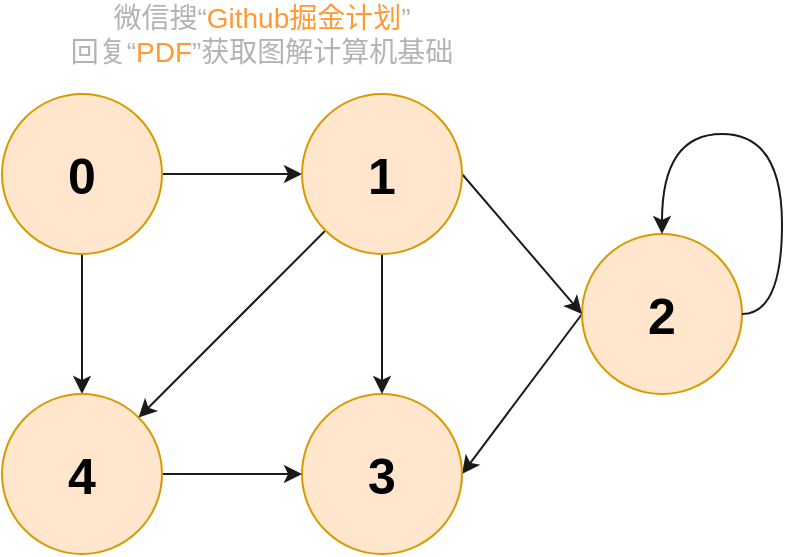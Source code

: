 <mxfile version="13.4.5" type="device"><diagram id="5t9a7hb9L9JXNoTOYt3Y" name="Page-1"><mxGraphModel dx="1106" dy="900" grid="1" gridSize="10" guides="1" tooltips="1" connect="1" arrows="1" fold="1" page="1" pageScale="1" pageWidth="827" pageHeight="1169" math="0" shadow="0"><root><mxCell id="0"/><mxCell id="1" parent="0"/><mxCell id="9NXxq8jAqou3ce4DFtNf-1" style="edgeStyle=orthogonalEdgeStyle;rounded=0;orthogonalLoop=1;jettySize=auto;html=1;exitX=1;exitY=0.5;exitDx=0;exitDy=0;entryX=0;entryY=0.5;entryDx=0;entryDy=0;fontSize=20;fillColor=#ffe6cc;strokeColor=#1A1A1A;" parent="1" source="9NXxq8jAqou3ce4DFtNf-3" target="9NXxq8jAqou3ce4DFtNf-12" edge="1"><mxGeometry relative="1" as="geometry"/></mxCell><mxCell id="9NXxq8jAqou3ce4DFtNf-2" style="edgeStyle=orthogonalEdgeStyle;rounded=0;orthogonalLoop=1;jettySize=auto;html=1;exitX=0.5;exitY=1;exitDx=0;exitDy=0;fontSize=20;fillColor=#ffe6cc;strokeColor=#1A1A1A;" parent="1" source="9NXxq8jAqou3ce4DFtNf-3" target="9NXxq8jAqou3ce4DFtNf-8" edge="1"><mxGeometry relative="1" as="geometry"/></mxCell><mxCell id="9NXxq8jAqou3ce4DFtNf-3" value="&lt;b style=&quot;font-size: 25px&quot;&gt;0&lt;/b&gt;" style="ellipse;whiteSpace=wrap;html=1;aspect=fixed;fillColor=#ffe6cc;strokeColor=#d79b00;" parent="1" vertex="1"><mxGeometry x="260" y="480" width="80" height="80" as="geometry"/></mxCell><mxCell id="9NXxq8jAqou3ce4DFtNf-4" style="edgeStyle=none;rounded=0;orthogonalLoop=1;jettySize=auto;html=1;exitX=0;exitY=0.5;exitDx=0;exitDy=0;entryX=1;entryY=0.5;entryDx=0;entryDy=0;fontSize=20;fillColor=#ffe6cc;strokeColor=#1A1A1A;" parent="1" source="9NXxq8jAqou3ce4DFtNf-5" target="9NXxq8jAqou3ce4DFtNf-6" edge="1"><mxGeometry relative="1" as="geometry"/></mxCell><mxCell id="9NXxq8jAqou3ce4DFtNf-5" value="&lt;b style=&quot;font-size: 25px&quot;&gt;2&lt;/b&gt;" style="ellipse;whiteSpace=wrap;html=1;aspect=fixed;fillColor=#ffe6cc;strokeColor=#d79b00;" parent="1" vertex="1"><mxGeometry x="550" y="550" width="80" height="80" as="geometry"/></mxCell><mxCell id="9NXxq8jAqou3ce4DFtNf-6" value="&lt;b style=&quot;font-size: 25px&quot;&gt;3&lt;/b&gt;" style="ellipse;whiteSpace=wrap;html=1;aspect=fixed;fillColor=#ffe6cc;strokeColor=#d79b00;" parent="1" vertex="1"><mxGeometry x="410" y="630" width="80" height="80" as="geometry"/></mxCell><mxCell id="9NXxq8jAqou3ce4DFtNf-7" style="edgeStyle=none;rounded=0;orthogonalLoop=1;jettySize=auto;html=1;exitX=1;exitY=0.5;exitDx=0;exitDy=0;entryX=0;entryY=0.5;entryDx=0;entryDy=0;fontSize=20;fillColor=#ffe6cc;strokeColor=#1A1A1A;" parent="1" source="9NXxq8jAqou3ce4DFtNf-8" target="9NXxq8jAqou3ce4DFtNf-6" edge="1"><mxGeometry relative="1" as="geometry"/></mxCell><mxCell id="9NXxq8jAqou3ce4DFtNf-8" value="&lt;b style=&quot;font-size: 25px&quot;&gt;4&lt;/b&gt;" style="ellipse;whiteSpace=wrap;html=1;aspect=fixed;fillColor=#ffe6cc;strokeColor=#d79b00;" parent="1" vertex="1"><mxGeometry x="260" y="630" width="80" height="80" as="geometry"/></mxCell><mxCell id="9NXxq8jAqou3ce4DFtNf-9" style="rounded=0;orthogonalLoop=1;jettySize=auto;html=1;exitX=0;exitY=1;exitDx=0;exitDy=0;entryX=1;entryY=0;entryDx=0;entryDy=0;fontSize=20;fillColor=#ffe6cc;strokeColor=#1A1A1A;" parent="1" source="9NXxq8jAqou3ce4DFtNf-12" target="9NXxq8jAqou3ce4DFtNf-8" edge="1"><mxGeometry relative="1" as="geometry"/></mxCell><mxCell id="9NXxq8jAqou3ce4DFtNf-10" style="edgeStyle=none;rounded=0;orthogonalLoop=1;jettySize=auto;html=1;exitX=0.5;exitY=1;exitDx=0;exitDy=0;fontSize=20;fillColor=#ffe6cc;strokeColor=#1A1A1A;" parent="1" source="9NXxq8jAqou3ce4DFtNf-12" target="9NXxq8jAqou3ce4DFtNf-6" edge="1"><mxGeometry relative="1" as="geometry"/></mxCell><mxCell id="9NXxq8jAqou3ce4DFtNf-11" style="edgeStyle=none;rounded=0;orthogonalLoop=1;jettySize=auto;html=1;exitX=1;exitY=0.5;exitDx=0;exitDy=0;fontSize=20;entryX=0;entryY=0.5;entryDx=0;entryDy=0;fillColor=#ffe6cc;strokeColor=#1A1A1A;" parent="1" source="9NXxq8jAqou3ce4DFtNf-12" target="9NXxq8jAqou3ce4DFtNf-5" edge="1"><mxGeometry relative="1" as="geometry"><mxPoint x="506" y="620" as="targetPoint"/></mxGeometry></mxCell><mxCell id="9NXxq8jAqou3ce4DFtNf-12" value="&lt;b style=&quot;font-size: 25px&quot;&gt;1&lt;/b&gt;" style="ellipse;whiteSpace=wrap;html=1;aspect=fixed;fillColor=#ffe6cc;strokeColor=#d79b00;" parent="1" vertex="1"><mxGeometry x="410" y="480" width="80" height="80" as="geometry"/></mxCell><mxCell id="9NXxq8jAqou3ce4DFtNf-24" style="edgeStyle=orthogonalEdgeStyle;rounded=0;orthogonalLoop=1;jettySize=auto;html=1;exitX=1;exitY=0.5;exitDx=0;exitDy=0;entryX=0.5;entryY=0;entryDx=0;entryDy=0;fontSize=20;curved=1;fillColor=#ffe6cc;strokeColor=#1A1A1A;" parent="1" source="9NXxq8jAqou3ce4DFtNf-5" target="9NXxq8jAqou3ce4DFtNf-5" edge="1"><mxGeometry relative="1" as="geometry"><Array as="points"><mxPoint x="650" y="590"/><mxPoint x="650" y="500"/><mxPoint x="590" y="500"/></Array></mxGeometry></mxCell><mxCell id="yZLkhQrzcAkSoKRfiFmc-1" value="微信搜“&lt;font color=&quot;#ff9933&quot;&gt;Github掘金计划&lt;/font&gt;”&lt;br style=&quot;font-size: 14px&quot;&gt;回复“&lt;font color=&quot;#ff9933&quot;&gt;PDF&lt;/font&gt;”获取图解计算机基础" style="text;html=1;strokeColor=none;fillColor=none;align=center;verticalAlign=middle;whiteSpace=wrap;rounded=0;labelBackgroundColor=none;fontSize=14;fontColor=#B3B3B3;" parent="1" vertex="1"><mxGeometry x="280" y="440" width="220" height="20" as="geometry"/></mxCell></root></mxGraphModel></diagram></mxfile>